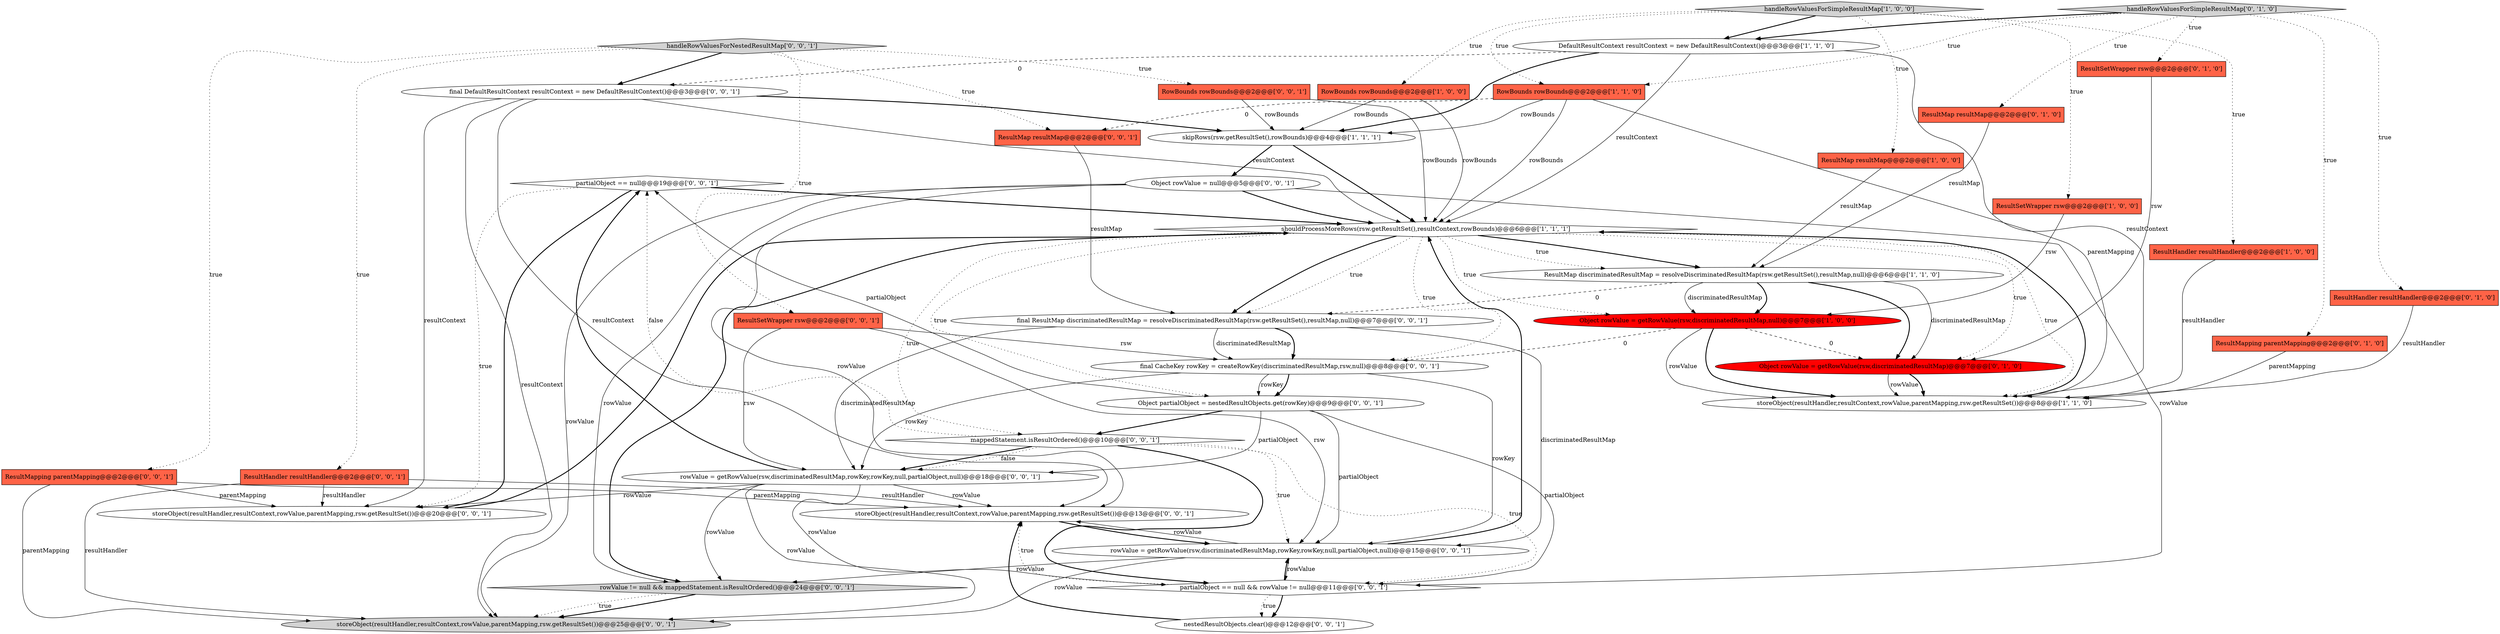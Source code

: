 digraph {
32 [style = filled, label = "partialObject == null@@@19@@@['0', '0', '1']", fillcolor = white, shape = diamond image = "AAA0AAABBB3BBB"];
6 [style = filled, label = "ResultSetWrapper rsw@@@2@@@['1', '0', '0']", fillcolor = tomato, shape = box image = "AAA0AAABBB1BBB"];
24 [style = filled, label = "rowValue = getRowValue(rsw,discriminatedResultMap,rowKey,rowKey,null,partialObject,null)@@@18@@@['0', '0', '1']", fillcolor = white, shape = ellipse image = "AAA0AAABBB3BBB"];
0 [style = filled, label = "storeObject(resultHandler,resultContext,rowValue,parentMapping,rsw.getResultSet())@@@8@@@['1', '1', '0']", fillcolor = white, shape = ellipse image = "AAA0AAABBB1BBB"];
8 [style = filled, label = "RowBounds rowBounds@@@2@@@['1', '1', '0']", fillcolor = tomato, shape = box image = "AAA0AAABBB1BBB"];
13 [style = filled, label = "ResultSetWrapper rsw@@@2@@@['0', '1', '0']", fillcolor = tomato, shape = box image = "AAA0AAABBB2BBB"];
10 [style = filled, label = "Object rowValue = getRowValue(rsw,discriminatedResultMap,null)@@@7@@@['1', '0', '0']", fillcolor = red, shape = ellipse image = "AAA1AAABBB1BBB"];
7 [style = filled, label = "DefaultResultContext resultContext = new DefaultResultContext()@@@3@@@['1', '1', '0']", fillcolor = white, shape = ellipse image = "AAA0AAABBB1BBB"];
9 [style = filled, label = "ResultMap discriminatedResultMap = resolveDiscriminatedResultMap(rsw.getResultSet(),resultMap,null)@@@6@@@['1', '1', '0']", fillcolor = white, shape = ellipse image = "AAA0AAABBB1BBB"];
11 [style = filled, label = "shouldProcessMoreRows(rsw.getResultSet(),resultContext,rowBounds)@@@6@@@['1', '1', '1']", fillcolor = white, shape = diamond image = "AAA0AAABBB1BBB"];
1 [style = filled, label = "skipRows(rsw.getResultSet(),rowBounds)@@@4@@@['1', '1', '1']", fillcolor = white, shape = ellipse image = "AAA0AAABBB1BBB"];
31 [style = filled, label = "storeObject(resultHandler,resultContext,rowValue,parentMapping,rsw.getResultSet())@@@13@@@['0', '0', '1']", fillcolor = white, shape = ellipse image = "AAA0AAABBB3BBB"];
12 [style = filled, label = "Object rowValue = getRowValue(rsw,discriminatedResultMap)@@@7@@@['0', '1', '0']", fillcolor = red, shape = ellipse image = "AAA1AAABBB2BBB"];
17 [style = filled, label = "ResultHandler resultHandler@@@2@@@['0', '1', '0']", fillcolor = tomato, shape = box image = "AAA0AAABBB2BBB"];
34 [style = filled, label = "ResultHandler resultHandler@@@2@@@['0', '0', '1']", fillcolor = tomato, shape = box image = "AAA0AAABBB3BBB"];
33 [style = filled, label = "rowValue != null && mappedStatement.isResultOrdered()@@@24@@@['0', '0', '1']", fillcolor = lightgray, shape = diamond image = "AAA0AAABBB3BBB"];
2 [style = filled, label = "ResultHandler resultHandler@@@2@@@['1', '0', '0']", fillcolor = tomato, shape = box image = "AAA0AAABBB1BBB"];
25 [style = filled, label = "partialObject == null && rowValue != null@@@11@@@['0', '0', '1']", fillcolor = white, shape = diamond image = "AAA0AAABBB3BBB"];
35 [style = filled, label = "ResultSetWrapper rsw@@@2@@@['0', '0', '1']", fillcolor = tomato, shape = box image = "AAA0AAABBB3BBB"];
15 [style = filled, label = "ResultMap resultMap@@@2@@@['0', '1', '0']", fillcolor = tomato, shape = box image = "AAA0AAABBB2BBB"];
37 [style = filled, label = "ResultMap resultMap@@@2@@@['0', '0', '1']", fillcolor = tomato, shape = box image = "AAA0AAABBB3BBB"];
14 [style = filled, label = "handleRowValuesForSimpleResultMap['0', '1', '0']", fillcolor = lightgray, shape = diamond image = "AAA0AAABBB2BBB"];
26 [style = filled, label = "Object partialObject = nestedResultObjects.get(rowKey)@@@9@@@['0', '0', '1']", fillcolor = white, shape = ellipse image = "AAA0AAABBB3BBB"];
19 [style = filled, label = "final ResultMap discriminatedResultMap = resolveDiscriminatedResultMap(rsw.getResultSet(),resultMap,null)@@@7@@@['0', '0', '1']", fillcolor = white, shape = ellipse image = "AAA0AAABBB3BBB"];
18 [style = filled, label = "ResultMapping parentMapping@@@2@@@['0', '0', '1']", fillcolor = tomato, shape = box image = "AAA0AAABBB3BBB"];
27 [style = filled, label = "nestedResultObjects.clear()@@@12@@@['0', '0', '1']", fillcolor = white, shape = ellipse image = "AAA0AAABBB3BBB"];
5 [style = filled, label = "handleRowValuesForSimpleResultMap['1', '0', '0']", fillcolor = lightgray, shape = diamond image = "AAA0AAABBB1BBB"];
28 [style = filled, label = "RowBounds rowBounds@@@2@@@['0', '0', '1']", fillcolor = tomato, shape = box image = "AAA0AAABBB3BBB"];
21 [style = filled, label = "storeObject(resultHandler,resultContext,rowValue,parentMapping,rsw.getResultSet())@@@25@@@['0', '0', '1']", fillcolor = lightgray, shape = ellipse image = "AAA0AAABBB3BBB"];
29 [style = filled, label = "final DefaultResultContext resultContext = new DefaultResultContext()@@@3@@@['0', '0', '1']", fillcolor = white, shape = ellipse image = "AAA0AAABBB3BBB"];
16 [style = filled, label = "ResultMapping parentMapping@@@2@@@['0', '1', '0']", fillcolor = tomato, shape = box image = "AAA0AAABBB2BBB"];
20 [style = filled, label = "Object rowValue = null@@@5@@@['0', '0', '1']", fillcolor = white, shape = ellipse image = "AAA0AAABBB3BBB"];
36 [style = filled, label = "mappedStatement.isResultOrdered()@@@10@@@['0', '0', '1']", fillcolor = white, shape = diamond image = "AAA0AAABBB3BBB"];
23 [style = filled, label = "final CacheKey rowKey = createRowKey(discriminatedResultMap,rsw,null)@@@8@@@['0', '0', '1']", fillcolor = white, shape = ellipse image = "AAA0AAABBB3BBB"];
30 [style = filled, label = "storeObject(resultHandler,resultContext,rowValue,parentMapping,rsw.getResultSet())@@@20@@@['0', '0', '1']", fillcolor = white, shape = ellipse image = "AAA0AAABBB3BBB"];
4 [style = filled, label = "RowBounds rowBounds@@@2@@@['1', '0', '0']", fillcolor = tomato, shape = box image = "AAA0AAABBB1BBB"];
3 [style = filled, label = "ResultMap resultMap@@@2@@@['1', '0', '0']", fillcolor = tomato, shape = box image = "AAA0AAABBB1BBB"];
22 [style = filled, label = "handleRowValuesForNestedResultMap['0', '0', '1']", fillcolor = lightgray, shape = diamond image = "AAA0AAABBB3BBB"];
38 [style = filled, label = "rowValue = getRowValue(rsw,discriminatedResultMap,rowKey,rowKey,null,partialObject,null)@@@15@@@['0', '0', '1']", fillcolor = white, shape = ellipse image = "AAA0AAABBB3BBB"];
2->0 [style = solid, label="resultHandler"];
38->21 [style = solid, label="rowValue"];
24->31 [style = solid, label="rowValue"];
11->12 [style = dotted, label="true"];
24->32 [style = bold, label=""];
13->12 [style = solid, label="rsw"];
1->20 [style = bold, label=""];
9->10 [style = bold, label=""];
11->9 [style = bold, label=""];
36->38 [style = dotted, label="true"];
14->7 [style = bold, label=""];
34->31 [style = solid, label="resultHandler"];
9->19 [style = dashed, label="0"];
30->11 [style = bold, label=""];
36->24 [style = bold, label=""];
24->21 [style = solid, label="rowValue"];
26->24 [style = solid, label="partialObject"];
11->0 [style = dotted, label="true"];
20->25 [style = solid, label="rowValue"];
32->30 [style = dotted, label="true"];
11->33 [style = bold, label=""];
22->35 [style = dotted, label="true"];
26->32 [style = solid, label="partialObject"];
29->1 [style = bold, label=""];
32->11 [style = bold, label=""];
11->36 [style = dotted, label="true"];
28->11 [style = solid, label="rowBounds"];
4->11 [style = solid, label="rowBounds"];
7->1 [style = bold, label=""];
7->0 [style = solid, label="resultContext"];
34->30 [style = solid, label="resultHandler"];
10->0 [style = solid, label="rowValue"];
24->25 [style = solid, label="rowValue"];
38->11 [style = bold, label=""];
11->10 [style = dotted, label="true"];
18->30 [style = solid, label="parentMapping"];
5->6 [style = dotted, label="true"];
27->31 [style = bold, label=""];
5->3 [style = dotted, label="true"];
5->4 [style = dotted, label="true"];
11->26 [style = dotted, label="true"];
1->11 [style = bold, label=""];
25->27 [style = bold, label=""];
36->25 [style = bold, label=""];
20->31 [style = solid, label="rowValue"];
36->24 [style = dotted, label="false"];
36->32 [style = dotted, label="false"];
10->0 [style = bold, label=""];
38->31 [style = solid, label="rowValue"];
5->7 [style = bold, label=""];
11->19 [style = dotted, label="true"];
23->38 [style = solid, label="rowKey"];
5->8 [style = dotted, label="true"];
18->21 [style = solid, label="parentMapping"];
37->19 [style = solid, label="resultMap"];
25->38 [style = bold, label=""];
8->0 [style = solid, label="parentMapping"];
29->11 [style = solid, label="resultContext"];
22->18 [style = dotted, label="true"];
9->10 [style = solid, label="discriminatedResultMap"];
17->0 [style = solid, label="resultHandler"];
25->31 [style = dotted, label="true"];
34->21 [style = solid, label="resultHandler"];
22->29 [style = bold, label=""];
22->37 [style = dotted, label="true"];
0->11 [style = bold, label=""];
11->9 [style = dotted, label="true"];
35->38 [style = solid, label="rsw"];
31->38 [style = bold, label=""];
19->24 [style = solid, label="discriminatedResultMap"];
35->23 [style = solid, label="rsw"];
32->30 [style = bold, label=""];
38->33 [style = solid, label="rowValue"];
16->0 [style = solid, label="parentMapping"];
6->10 [style = solid, label="rsw"];
23->24 [style = solid, label="rowKey"];
14->16 [style = dotted, label="true"];
38->25 [style = solid, label="rowValue"];
20->21 [style = solid, label="rowValue"];
14->17 [style = dotted, label="true"];
18->31 [style = solid, label="parentMapping"];
33->21 [style = dotted, label="true"];
3->9 [style = solid, label="resultMap"];
9->12 [style = solid, label="discriminatedResultMap"];
35->24 [style = solid, label="rsw"];
14->8 [style = dotted, label="true"];
7->11 [style = solid, label="resultContext"];
9->12 [style = bold, label=""];
10->23 [style = dashed, label="0"];
12->0 [style = solid, label="rowValue"];
23->26 [style = solid, label="rowKey"];
5->2 [style = dotted, label="true"];
20->11 [style = bold, label=""];
22->34 [style = dotted, label="true"];
19->23 [style = solid, label="discriminatedResultMap"];
8->37 [style = dashed, label="0"];
26->36 [style = bold, label=""];
11->23 [style = dotted, label="true"];
10->12 [style = dashed, label="0"];
19->38 [style = solid, label="discriminatedResultMap"];
23->26 [style = bold, label=""];
8->1 [style = solid, label="rowBounds"];
29->21 [style = solid, label="resultContext"];
22->28 [style = dotted, label="true"];
11->19 [style = bold, label=""];
26->25 [style = solid, label="partialObject"];
12->0 [style = bold, label=""];
14->13 [style = dotted, label="true"];
20->33 [style = solid, label="rowValue"];
15->9 [style = solid, label="resultMap"];
14->15 [style = dotted, label="true"];
24->33 [style = solid, label="rowValue"];
4->1 [style = solid, label="rowBounds"];
19->23 [style = bold, label=""];
29->31 [style = solid, label="resultContext"];
26->38 [style = solid, label="partialObject"];
8->11 [style = solid, label="rowBounds"];
7->29 [style = dashed, label="0"];
29->30 [style = solid, label="resultContext"];
33->21 [style = bold, label=""];
25->27 [style = dotted, label="true"];
28->1 [style = solid, label="rowBounds"];
24->30 [style = solid, label="rowValue"];
36->25 [style = dotted, label="true"];
}
